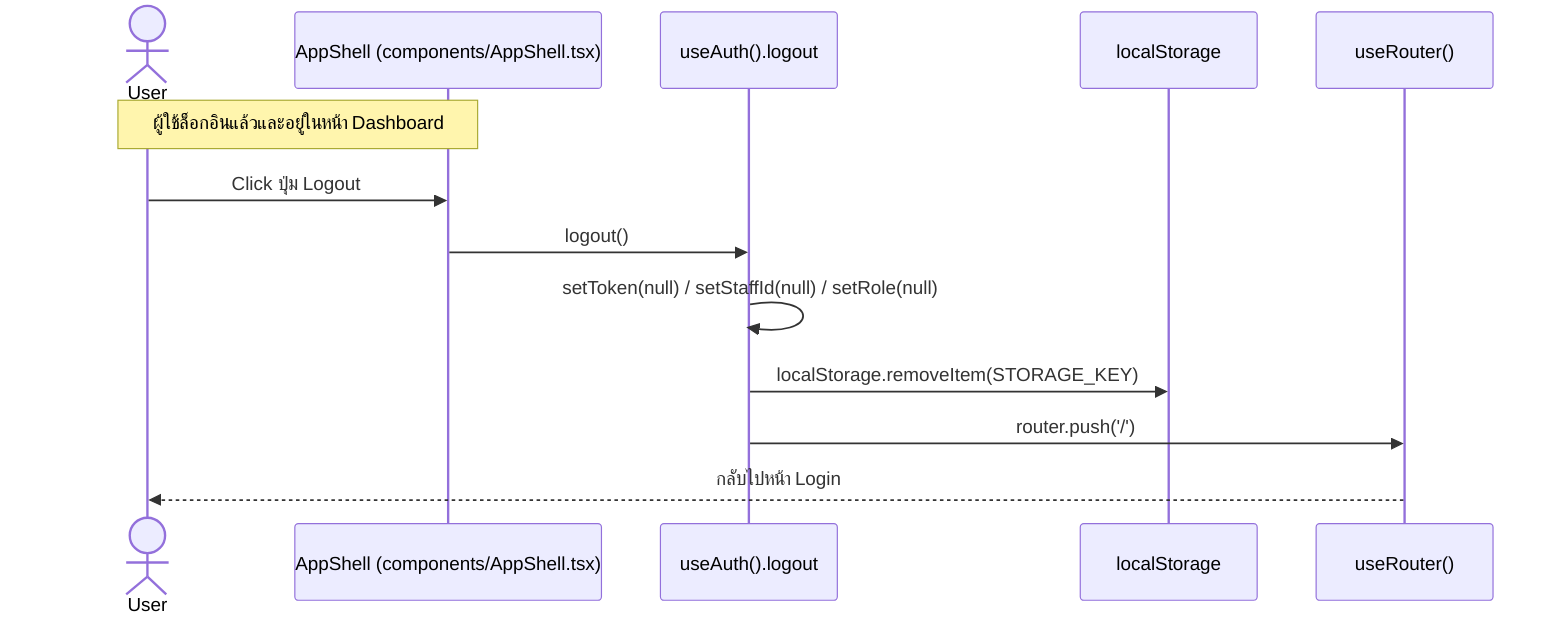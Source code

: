 sequenceDiagram
    actor User
    participant AppShell as AppShell (components/AppShell.tsx)
    participant AuthContext as useAuth().logout
    participant Storage as localStorage
    participant Router as useRouter()

    Note over User,AppShell: ผู้ใช้ล็อกอินแล้วและอยู่ในหน้า Dashboard

    User->>AppShell: Click ปุ่ม Logout
    AppShell->>AuthContext: logout()
    AuthContext->>AuthContext: setToken(null) / setStaffId(null) / setRole(null)
    AuthContext->>Storage: localStorage.removeItem(STORAGE_KEY)
    AuthContext->>Router: router.push('/')
    Router-->>User: กลับไปหน้า Login
